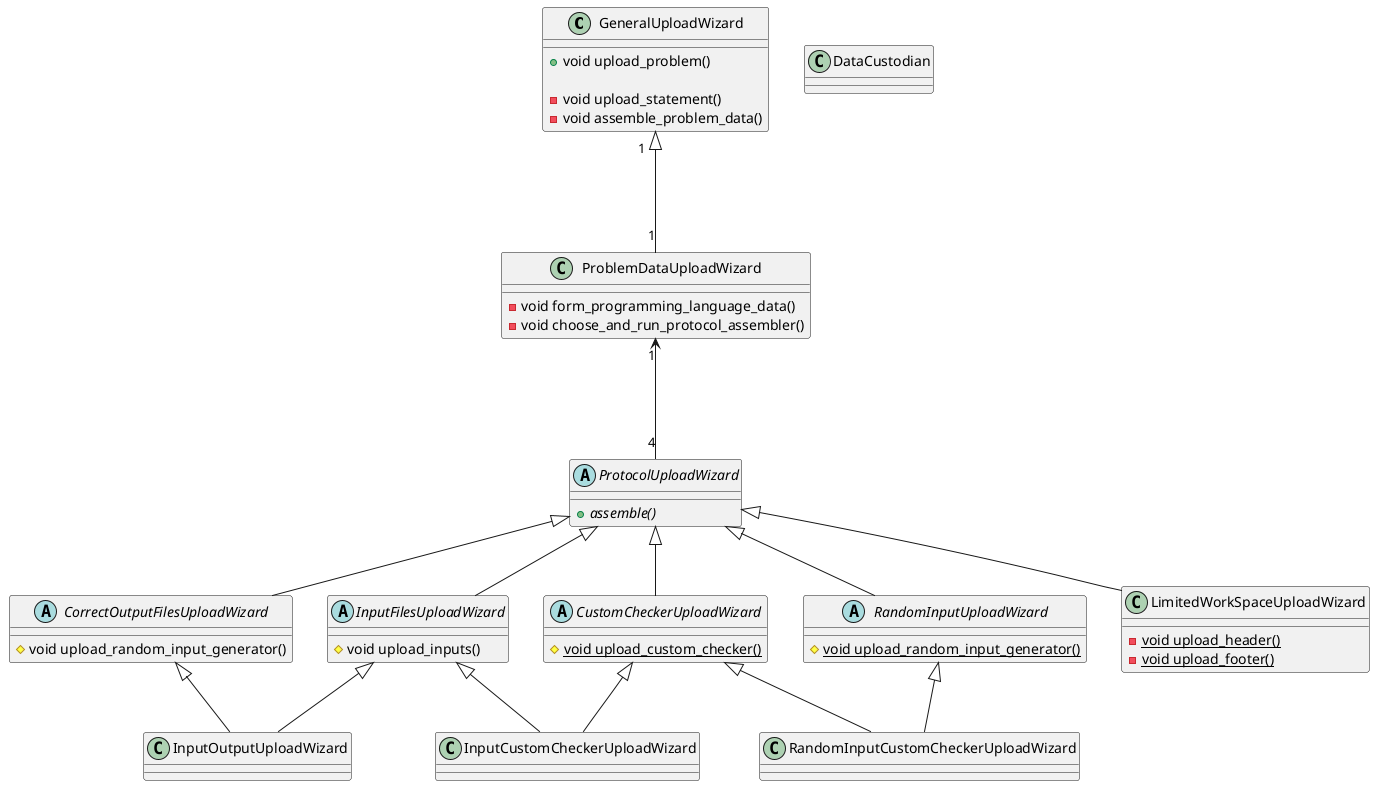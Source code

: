 @startuml
'https://plantuml.com/class-diagram

' ========================== GENERAL =========================

class GeneralUploadWizard {
    +void upload_problem()

    -void upload_statement()
    -void assemble_problem_data()
}

class ProblemDataUploadWizard {
    -void form_programming_language_data()
    -void choose_and_run_protocol_assembler()
}
GeneralUploadWizard "1   " <|--- "1" ProblemDataUploadWizard

' ========================== PROTOCOLS =========================

abstract class ProtocolUploadWizard {
    +{abstract} assemble()
}
ProblemDataUploadWizard "1" <--- "4" ProtocolUploadWizard

' ========================== INCOMPLETE ASSEMBLERS =========================

abstract class InputFilesUploadWizard {
    #void upload_inputs()
}

abstract class CorrectOutputFilesUploadWizard {
    #void upload_random_input_generator()
}

abstract class CustomCheckerUploadWizard {
    #{static} void upload_custom_checker()
}

abstract class RandomInputUploadWizard {
    #{static} void upload_random_input_generator()
}

ProtocolUploadWizard <|-- InputFilesUploadWizard
ProtocolUploadWizard <|-- CorrectOutputFilesUploadWizard
ProtocolUploadWizard <|-- CustomCheckerUploadWizard
ProtocolUploadWizard <|-- RandomInputUploadWizard

' ========================== COMPLETE ASSEMBLERS =========================


class InputOutputUploadWizard
InputFilesUploadWizard <|-- InputOutputUploadWizard
CorrectOutputFilesUploadWizard <|-- InputOutputUploadWizard

class InputCustomCheckerUploadWizard
InputFilesUploadWizard <|-- InputCustomCheckerUploadWizard
CustomCheckerUploadWizard <|-- InputCustomCheckerUploadWizard

class RandomInputCustomCheckerUploadWizard
RandomInputUploadWizard <|-- RandomInputCustomCheckerUploadWizard
CustomCheckerUploadWizard <|-- RandomInputCustomCheckerUploadWizard

class LimitedWorkSpaceUploadWizard {
    -{static} void upload_header()
    -{static} void upload_footer()
}
ProtocolUploadWizard <|-- LimitedWorkSpaceUploadWizard

' ========================== CUSTODIAN =========================


class DataCustodian {

}

'TestingProtocols "1" <-- "+1 programming_language_data" ProgrammingLanguageData

@enduml